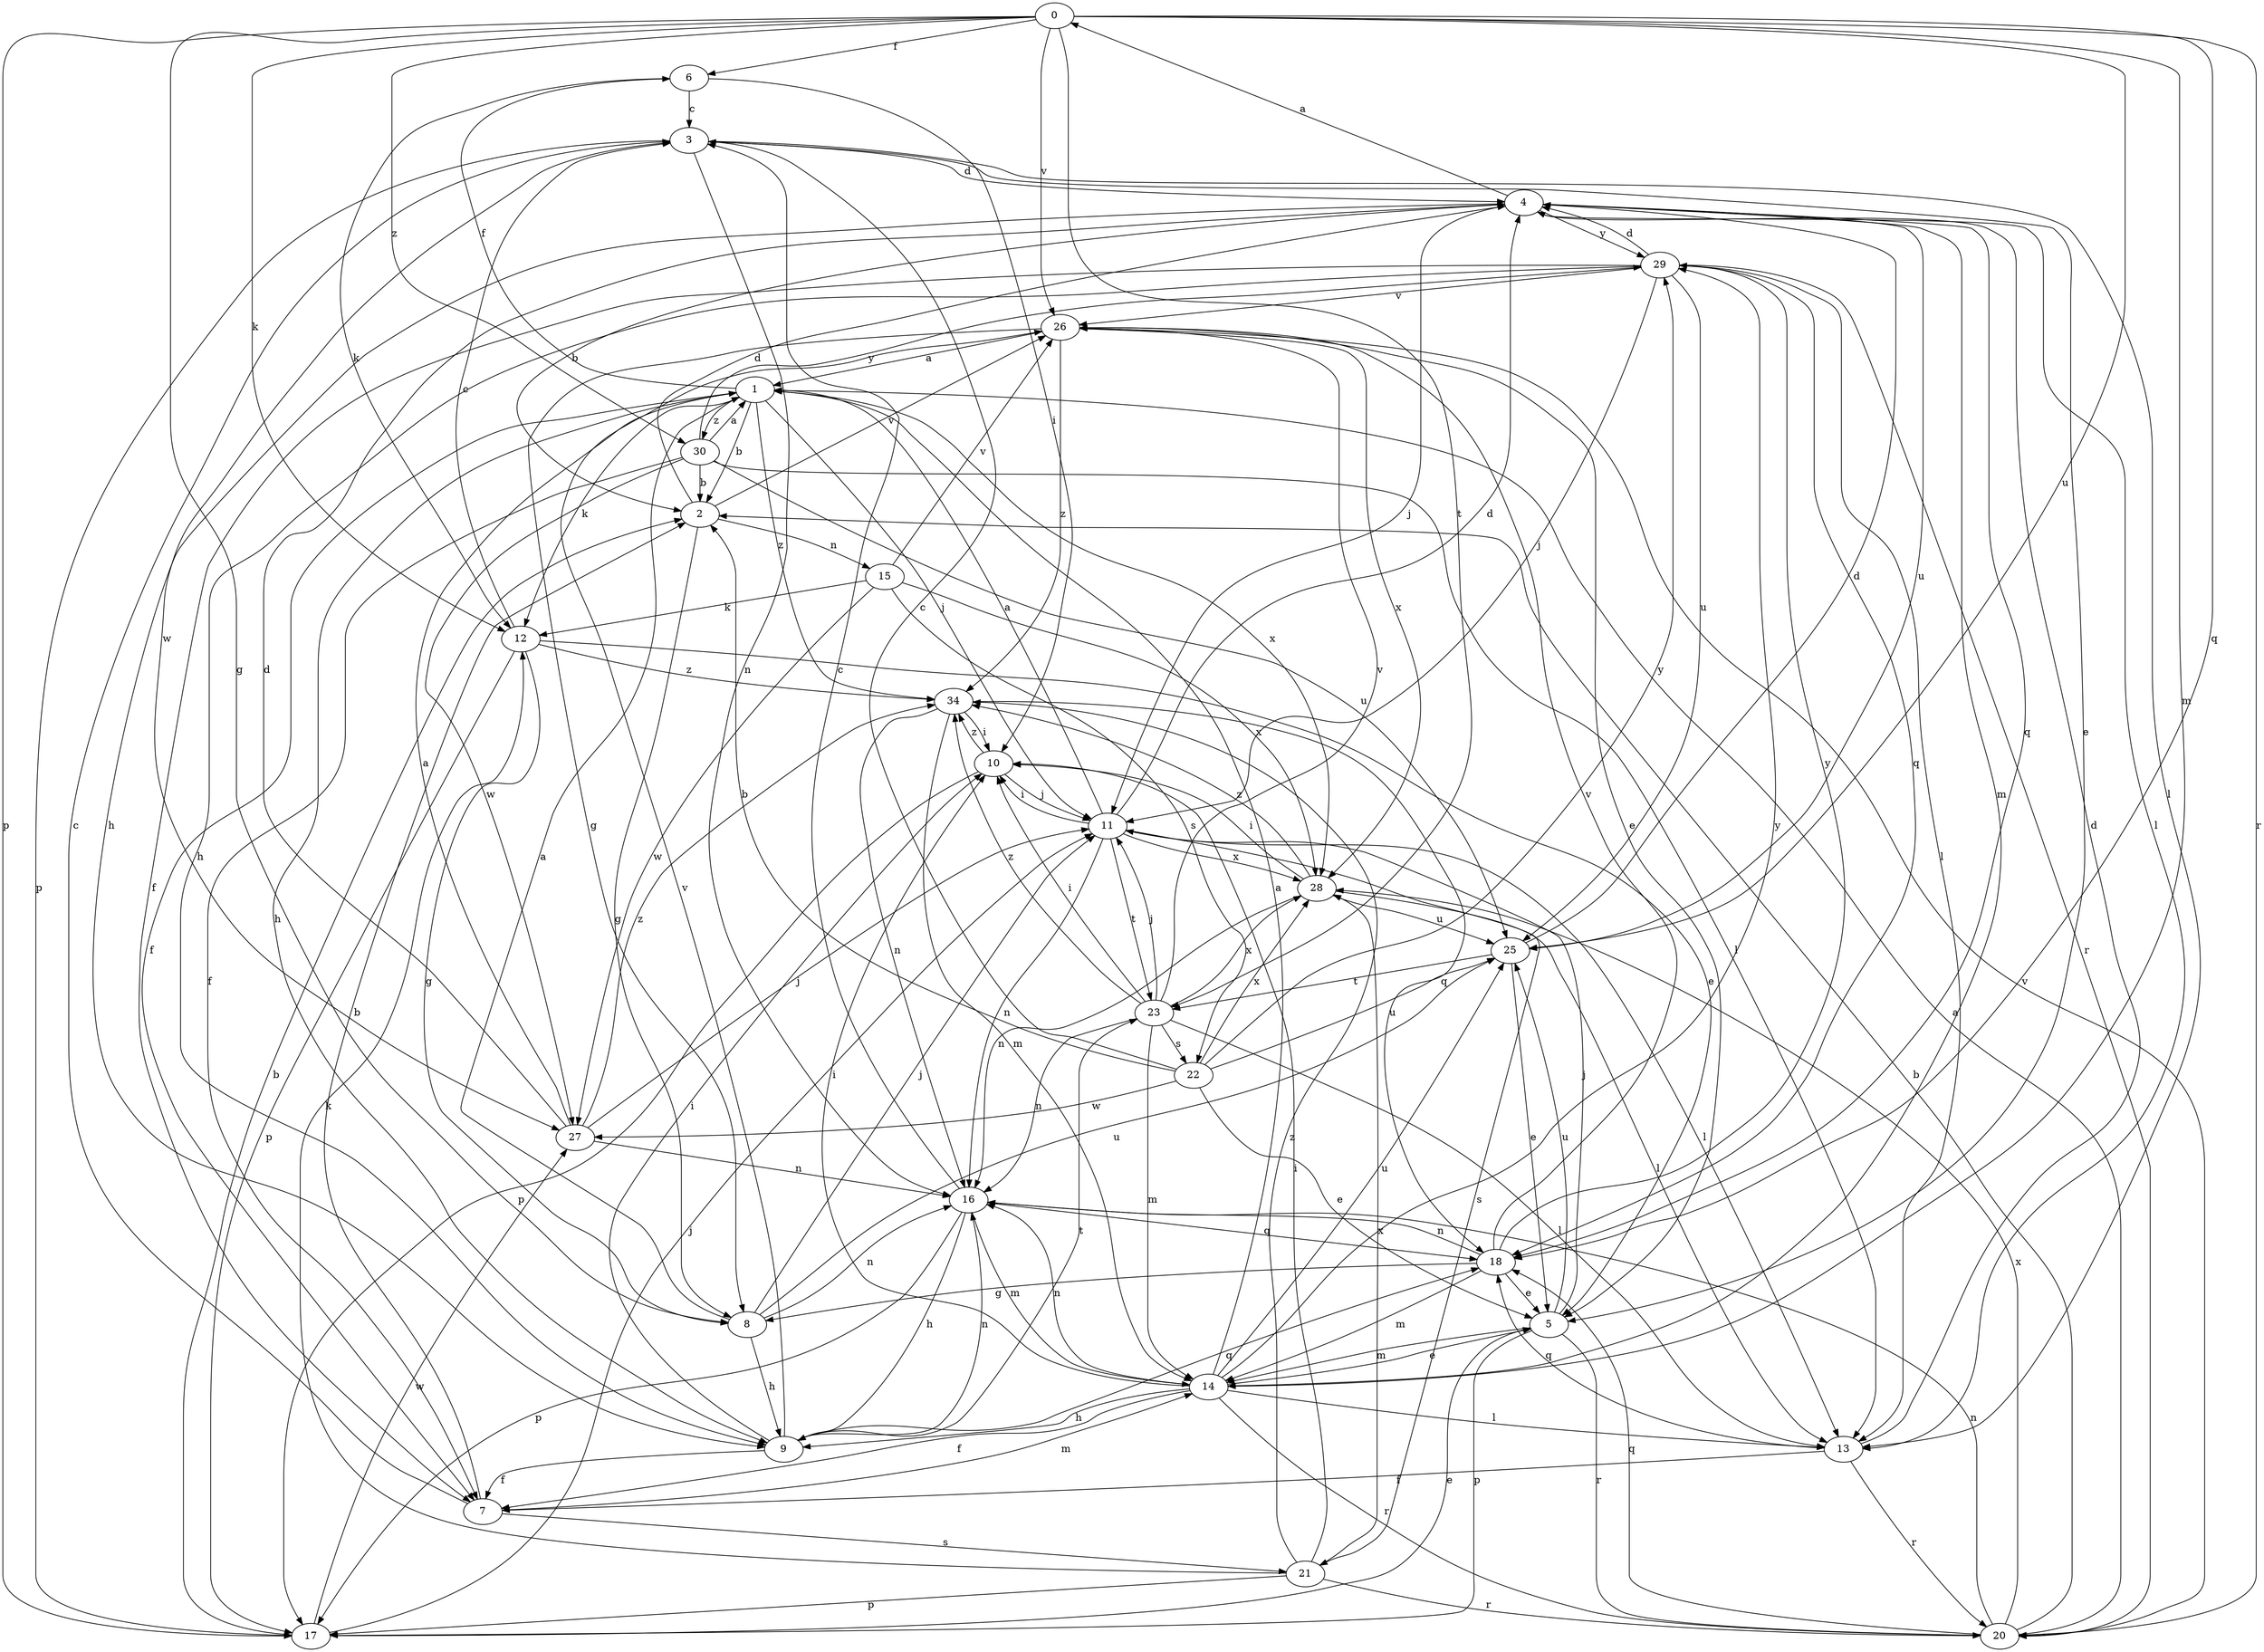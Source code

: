 strict digraph  {
0;
1;
2;
3;
4;
5;
6;
7;
8;
9;
10;
11;
12;
13;
14;
15;
16;
17;
18;
20;
21;
22;
23;
25;
26;
27;
28;
29;
30;
34;
0 -> 6  [label=f];
0 -> 8  [label=g];
0 -> 12  [label=k];
0 -> 14  [label=m];
0 -> 17  [label=p];
0 -> 18  [label=q];
0 -> 20  [label=r];
0 -> 23  [label=t];
0 -> 25  [label=u];
0 -> 26  [label=v];
0 -> 30  [label=z];
1 -> 2  [label=b];
1 -> 6  [label=f];
1 -> 7  [label=f];
1 -> 9  [label=h];
1 -> 11  [label=j];
1 -> 12  [label=k];
1 -> 28  [label=x];
1 -> 30  [label=z];
1 -> 34  [label=z];
2 -> 4  [label=d];
2 -> 8  [label=g];
2 -> 15  [label=n];
2 -> 26  [label=v];
3 -> 4  [label=d];
3 -> 5  [label=e];
3 -> 13  [label=l];
3 -> 16  [label=n];
3 -> 17  [label=p];
3 -> 27  [label=w];
4 -> 0  [label=a];
4 -> 2  [label=b];
4 -> 9  [label=h];
4 -> 11  [label=j];
4 -> 13  [label=l];
4 -> 14  [label=m];
4 -> 18  [label=q];
4 -> 25  [label=u];
4 -> 29  [label=y];
5 -> 11  [label=j];
5 -> 14  [label=m];
5 -> 17  [label=p];
5 -> 20  [label=r];
5 -> 25  [label=u];
6 -> 3  [label=c];
6 -> 10  [label=i];
6 -> 12  [label=k];
7 -> 2  [label=b];
7 -> 3  [label=c];
7 -> 14  [label=m];
7 -> 21  [label=s];
8 -> 1  [label=a];
8 -> 9  [label=h];
8 -> 11  [label=j];
8 -> 16  [label=n];
8 -> 25  [label=u];
9 -> 7  [label=f];
9 -> 10  [label=i];
9 -> 16  [label=n];
9 -> 18  [label=q];
9 -> 23  [label=t];
9 -> 26  [label=v];
10 -> 11  [label=j];
10 -> 17  [label=p];
10 -> 34  [label=z];
11 -> 1  [label=a];
11 -> 4  [label=d];
11 -> 10  [label=i];
11 -> 13  [label=l];
11 -> 16  [label=n];
11 -> 21  [label=s];
11 -> 23  [label=t];
11 -> 28  [label=x];
12 -> 3  [label=c];
12 -> 5  [label=e];
12 -> 8  [label=g];
12 -> 17  [label=p];
12 -> 34  [label=z];
13 -> 4  [label=d];
13 -> 7  [label=f];
13 -> 18  [label=q];
13 -> 20  [label=r];
14 -> 1  [label=a];
14 -> 5  [label=e];
14 -> 7  [label=f];
14 -> 9  [label=h];
14 -> 10  [label=i];
14 -> 13  [label=l];
14 -> 16  [label=n];
14 -> 20  [label=r];
14 -> 25  [label=u];
14 -> 29  [label=y];
15 -> 12  [label=k];
15 -> 22  [label=s];
15 -> 26  [label=v];
15 -> 27  [label=w];
15 -> 28  [label=x];
16 -> 3  [label=c];
16 -> 9  [label=h];
16 -> 14  [label=m];
16 -> 17  [label=p];
16 -> 18  [label=q];
17 -> 2  [label=b];
17 -> 5  [label=e];
17 -> 11  [label=j];
17 -> 27  [label=w];
18 -> 5  [label=e];
18 -> 8  [label=g];
18 -> 14  [label=m];
18 -> 16  [label=n];
18 -> 26  [label=v];
18 -> 29  [label=y];
20 -> 1  [label=a];
20 -> 2  [label=b];
20 -> 16  [label=n];
20 -> 18  [label=q];
20 -> 26  [label=v];
20 -> 28  [label=x];
21 -> 10  [label=i];
21 -> 12  [label=k];
21 -> 17  [label=p];
21 -> 20  [label=r];
21 -> 28  [label=x];
21 -> 34  [label=z];
22 -> 2  [label=b];
22 -> 3  [label=c];
22 -> 5  [label=e];
22 -> 25  [label=u];
22 -> 27  [label=w];
22 -> 28  [label=x];
22 -> 29  [label=y];
23 -> 10  [label=i];
23 -> 11  [label=j];
23 -> 13  [label=l];
23 -> 14  [label=m];
23 -> 16  [label=n];
23 -> 22  [label=s];
23 -> 26  [label=v];
23 -> 28  [label=x];
23 -> 34  [label=z];
25 -> 4  [label=d];
25 -> 5  [label=e];
25 -> 23  [label=t];
26 -> 1  [label=a];
26 -> 5  [label=e];
26 -> 8  [label=g];
26 -> 28  [label=x];
26 -> 34  [label=z];
27 -> 1  [label=a];
27 -> 4  [label=d];
27 -> 11  [label=j];
27 -> 16  [label=n];
27 -> 34  [label=z];
28 -> 10  [label=i];
28 -> 13  [label=l];
28 -> 16  [label=n];
28 -> 25  [label=u];
28 -> 34  [label=z];
29 -> 4  [label=d];
29 -> 7  [label=f];
29 -> 9  [label=h];
29 -> 11  [label=j];
29 -> 13  [label=l];
29 -> 18  [label=q];
29 -> 20  [label=r];
29 -> 25  [label=u];
29 -> 26  [label=v];
30 -> 1  [label=a];
30 -> 2  [label=b];
30 -> 7  [label=f];
30 -> 13  [label=l];
30 -> 25  [label=u];
30 -> 27  [label=w];
30 -> 29  [label=y];
34 -> 10  [label=i];
34 -> 14  [label=m];
34 -> 16  [label=n];
34 -> 18  [label=q];
}
